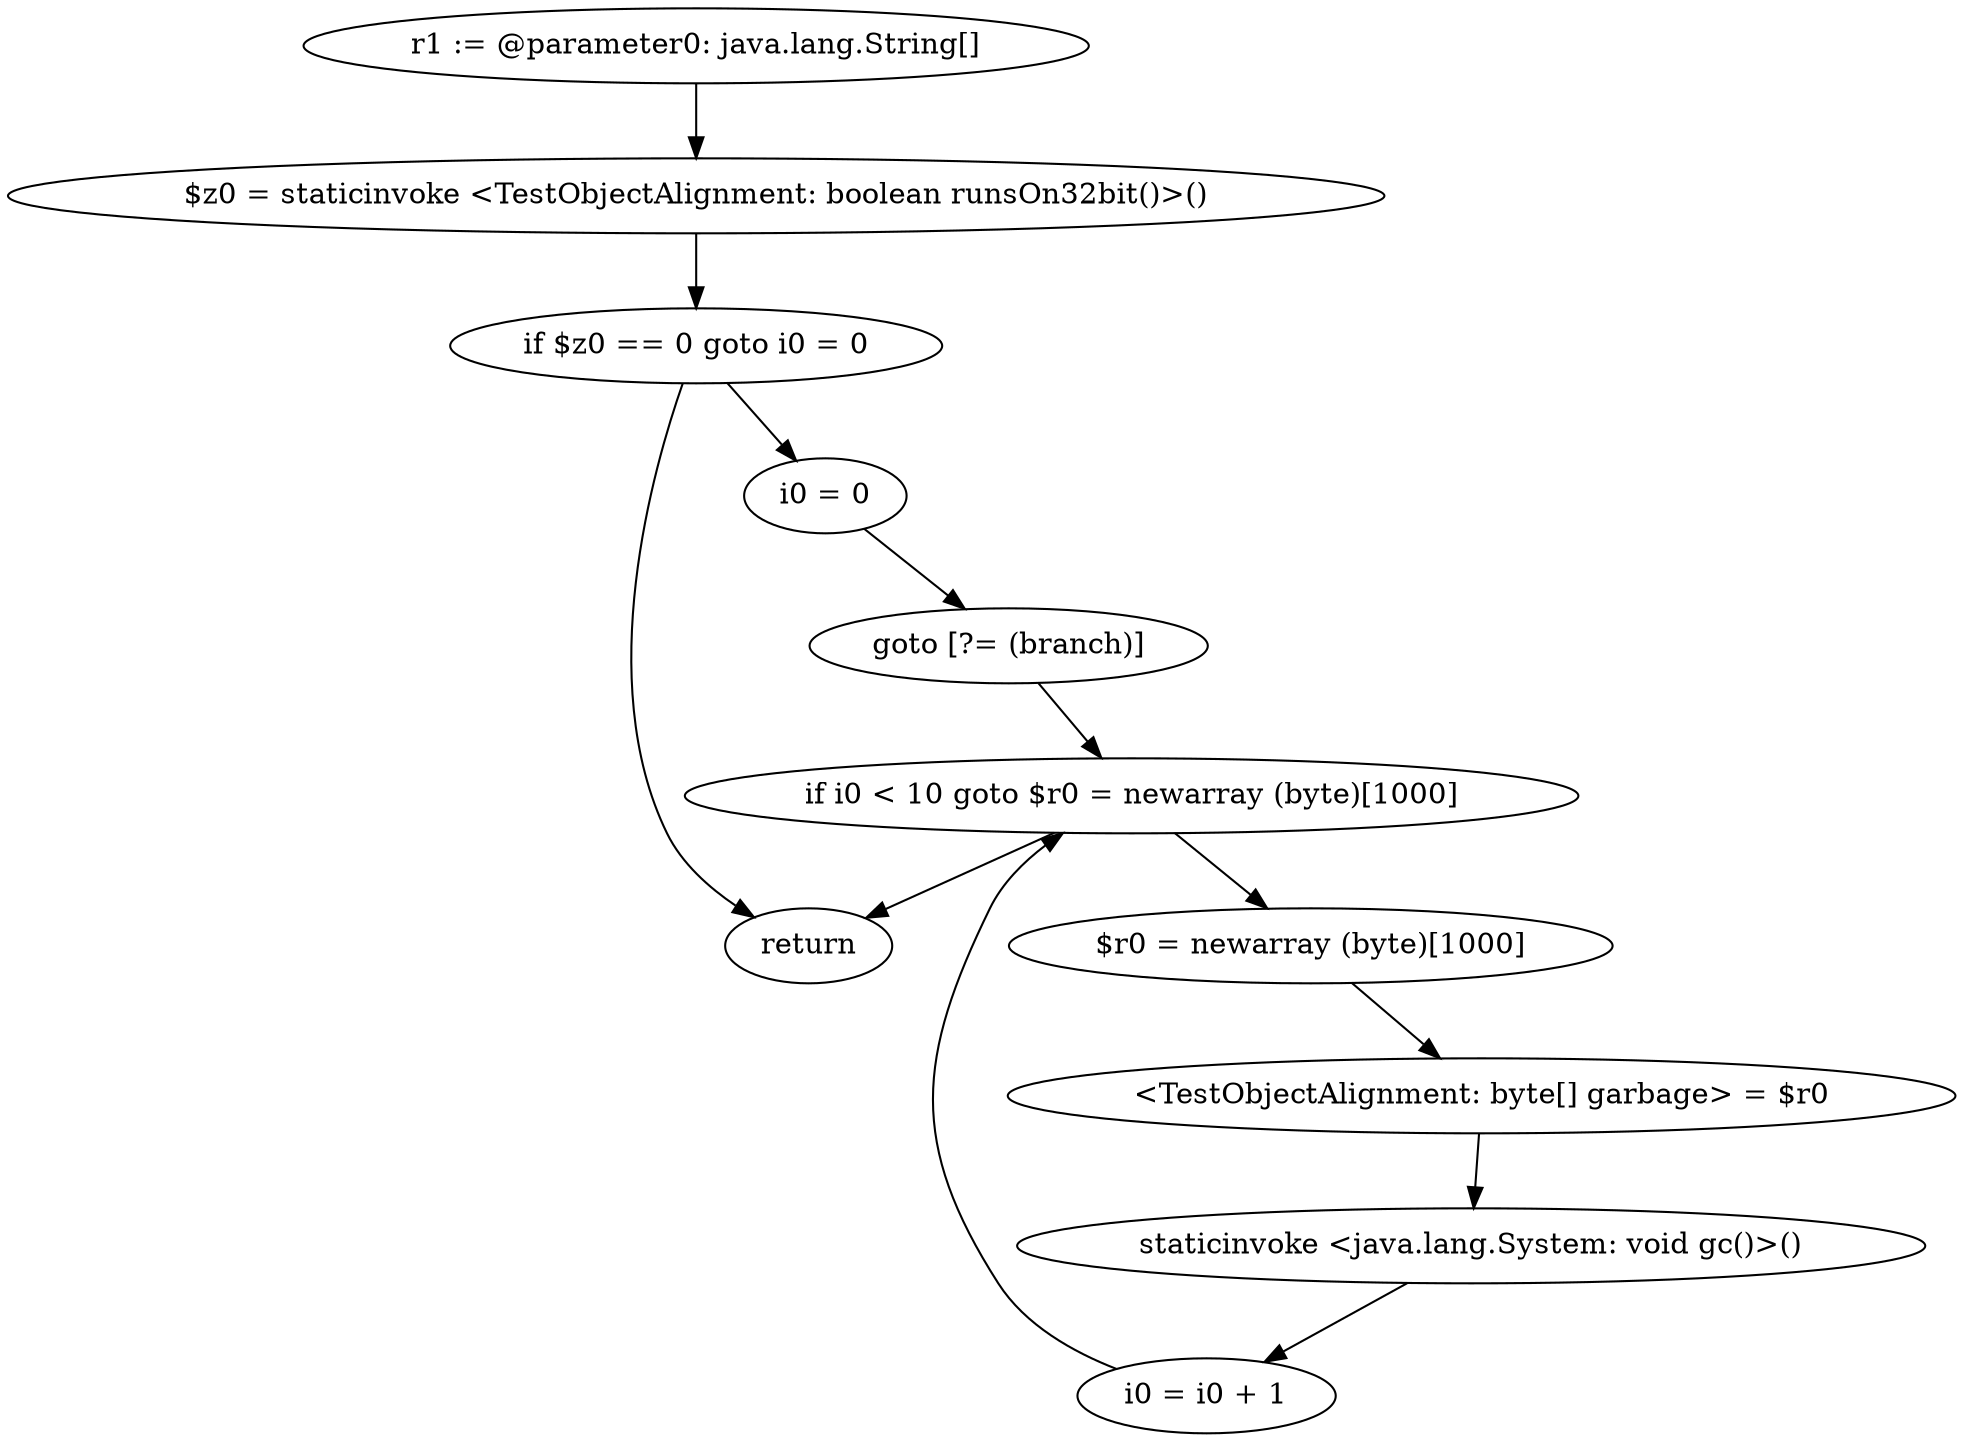 digraph "unitGraph" {
    "r1 := @parameter0: java.lang.String[]"
    "$z0 = staticinvoke <TestObjectAlignment: boolean runsOn32bit()>()"
    "if $z0 == 0 goto i0 = 0"
    "return"
    "i0 = 0"
    "goto [?= (branch)]"
    "$r0 = newarray (byte)[1000]"
    "<TestObjectAlignment: byte[] garbage> = $r0"
    "staticinvoke <java.lang.System: void gc()>()"
    "i0 = i0 + 1"
    "if i0 < 10 goto $r0 = newarray (byte)[1000]"
    "r1 := @parameter0: java.lang.String[]"->"$z0 = staticinvoke <TestObjectAlignment: boolean runsOn32bit()>()";
    "$z0 = staticinvoke <TestObjectAlignment: boolean runsOn32bit()>()"->"if $z0 == 0 goto i0 = 0";
    "if $z0 == 0 goto i0 = 0"->"return";
    "if $z0 == 0 goto i0 = 0"->"i0 = 0";
    "i0 = 0"->"goto [?= (branch)]";
    "goto [?= (branch)]"->"if i0 < 10 goto $r0 = newarray (byte)[1000]";
    "$r0 = newarray (byte)[1000]"->"<TestObjectAlignment: byte[] garbage> = $r0";
    "<TestObjectAlignment: byte[] garbage> = $r0"->"staticinvoke <java.lang.System: void gc()>()";
    "staticinvoke <java.lang.System: void gc()>()"->"i0 = i0 + 1";
    "i0 = i0 + 1"->"if i0 < 10 goto $r0 = newarray (byte)[1000]";
    "if i0 < 10 goto $r0 = newarray (byte)[1000]"->"return";
    "if i0 < 10 goto $r0 = newarray (byte)[1000]"->"$r0 = newarray (byte)[1000]";
}
